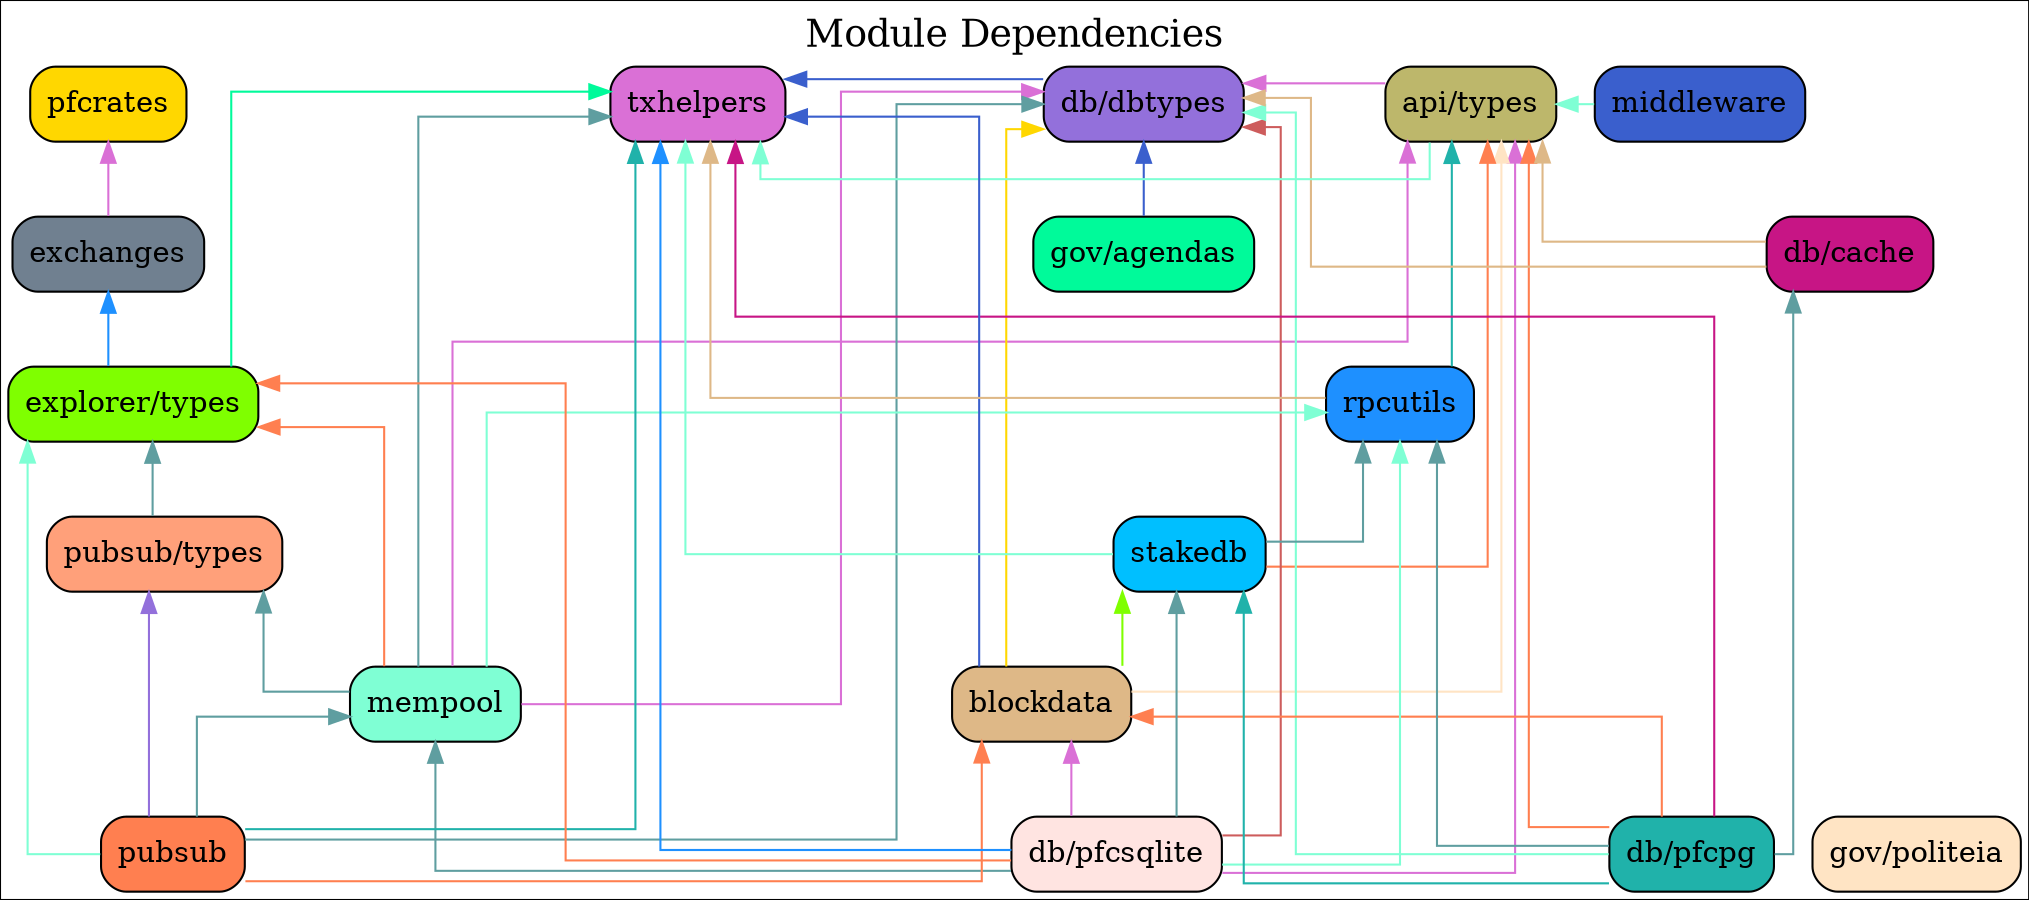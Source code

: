 digraph {
	graph [splines=ortho colorscheme=svg label=<Module Dependencies> labelloc=t fontsize=18.0]
	node [shape=box style="filled, rounded"]

	apitypes [label="api/types" fillcolor=darkkhaki]
	mempool [label="mempool" fillcolor=aquamarine]
	pubsub [label="pubsub" fillcolor=coral]
	pubsubtypes [label="pubsub/types" fillcolor=lightsalmon]
	//semver [label="semver" fillcolor=cadetblue]
	pfcsqlite [label="db/pfcsqlite" fillcolor=mistyrose]
	dbtypes [label="db/dbtypes" fillcolor=mediumpurple]
	pfcpg [label="db/pfcpg" fillcolor=lightseagreen]
	dbcache [label="db/cache" fillcolor=mediumvioletred]
	blockdata [label="blockdata" fillcolor=burlywood]
	rpcutils [label="rpcutils" fillcolor=dodgerblue]
	stakedb [label="stakedb" fillcolor=deepskyblue]
	govagendas [label="gov/agendas" fillcolor=mediumspringgreen]
	govpoliteia [label="gov/politeia" fillcolor=bisque]
	pfcrates [label="pfcrates" fillcolor=gold]
	txhelpers [label="txhelpers" fillcolor=orchid]
	exchanges [label="exchanges" fillcolor=slategray]
	exptypes [label="explorer/types" fillcolor=chartreuse]
	middleware  [label="middleware" fillcolor=royalblue3]
	//pfcdata [label="pfcdata" fillcolor=chocolate]

	//{rank=same txhelpers dbtypes}
	{rank=min apitypes dbtypes txhelpers middleware}
	{rank=max pfcpg pfcsqlite govpoliteia}
	//{rank=same govagendas govpoliteia}
	//{rank=same exptypes pubsubtypes}
	//{rank=same mempool pubsub}
	//{rank=same stakedb blockdata}
	//{rank=same apitypes exptypes dbtypes pubsubtypes }

	apitypes -> middleware [dir=back color=aquamarine]
	apitypes -> pfcpg [dir=back color=coral]
	blockdata -> pfcpg [dir=back color=coral]
	dbcache -> pfcpg [dir=back color=cadetblue]
	dbtypes -> pfcpg [dir=back color=aquamarine]
	rpcutils -> pfcpg [dir=back color=cadetblue]
	//semver -> pfcpg [dir=back color=mediumpurple]
	stakedb -> pfcpg [dir=back color=lightseagreen]
	txhelpers -> pfcpg [dir=back color=mediumvioletred]
	apitypes -> dbcache [dir=back color=burlywood]
	dbtypes -> dbcache [dir=back color=burlywood]
	exchanges -> exptypes [dir=back color=dodgerblue]
	txhelpers -> exptypes [dir=back color=mediumspringgreen]
	apitypes -> blockdata [dir=back color=bisque]
	dbtypes -> blockdata [dir=back color=gold]
	stakedb -> blockdata [dir=back color=chartreuse]
	txhelpers -> blockdata [dir=back color=royalblue3]
	pfcrates -> exchanges [dir=back color=orchid]
	dbtypes -> apitypes [dir=back color=orchid]
	txhelpers -> apitypes [dir=back color=aquamarine]
	apitypes -> stakedb [dir=back color=coral]
	rpcutils -> stakedb [dir=back color=cadetblue]
	txhelpers -> stakedb [dir=back color=aquamarine]
	txhelpers -> dbtypes [dir=back color=royalblue3]
	apitypes -> pfcsqlite [dir=back color=orchid]
	blockdata -> pfcsqlite [dir=back color=orchid]
	dbtypes -> pfcsqlite [dir=back color=indianred]
	exptypes -> pfcsqlite [dir=back color=coral]
	mempool -> pfcsqlite [dir=back color=cadetblue]
	rpcutils -> pfcsqlite [dir=back color=aquamarine]
	stakedb -> pfcsqlite [dir=back color=cadetblue]
	txhelpers -> pfcsqlite [dir=back color=dodgerblue]
	//semver -> txhelpers [dir=back color=slategray]
	apitypes -> mempool [dir=back color=orchid]
	dbtypes -> mempool [dir=back color=orchid]
	exptypes -> mempool [dir=back color=coral]
	pubsubtypes -> mempool [dir=back color=cadetblue]
	rpcutils -> mempool [dir=back color=aquamarine]
	txhelpers -> mempool [dir=back color=cadetblue]
	apitypes ->  rpcutils [dir=back color=lightseagreen]
	//semver -> rpcutils [dir=back color=burlywood]
	txhelpers -> rpcutils [dir=back color=burlywood]
	dbtypes -> govagendas [dir=back color=royalblue3]
	exptypes -> pubsubtypes [dir=back color=cadetblue]
	blockdata -> pubsub [dir=back color=coral]
	dbtypes -> pubsub [dir=back color=cadetblue]
	exptypes -> pubsub [dir=back color=aquamarine]
	mempool -> pubsub [dir=back color=cadetblue]
	pubsubtypes -> pubsub [dir=back color=mediumpurple]
	txhelpers ->  pubsub [dir=back color=lightseagreen]

	// apitypes -> pfcdata [dir=back color=darkolivegreen2]
	// blockdata -> pfcdata [dir=back color=slategray]
	// dbtypes -> pfcdata [dir=back color=darkkhaki]
	// pfcpg -> pfcdata [dir=back color=lightsalmon]
	// pfcsqlite -> pfcdata [dir=back color=deepskyblue]
	// exchanges -> pfcdata [dir=back color=mistyrose]
	// exptypes -> pfcdata [dir=back color=mediumseagreen]
	// govagendas -> pfcdata [dir=back color=khaki]
	// govpoliteia -> pfcdata [dir=back color=lightsalmon]
	// mempool -> pfcdata [dir=back color=deepskyblue]
	// middleware -> pfcdata [dir=back color=mistyrose]
	// pubsub -> pfcdata [dir=back color=mediumseagreen]
	// pubsubtypes -> pfcdata [dir=back color=khaki]
	// rpcutils -> pfcdata [dir=back color=deepskyblue]
	// //semver -> pfcdata [dir=back color=mistyrose]
	// stakedb -> pfcdata [dir=back color=mediumseagreen]
	// txhelpers -> pfcdata [dir=back color=khaki]
}
